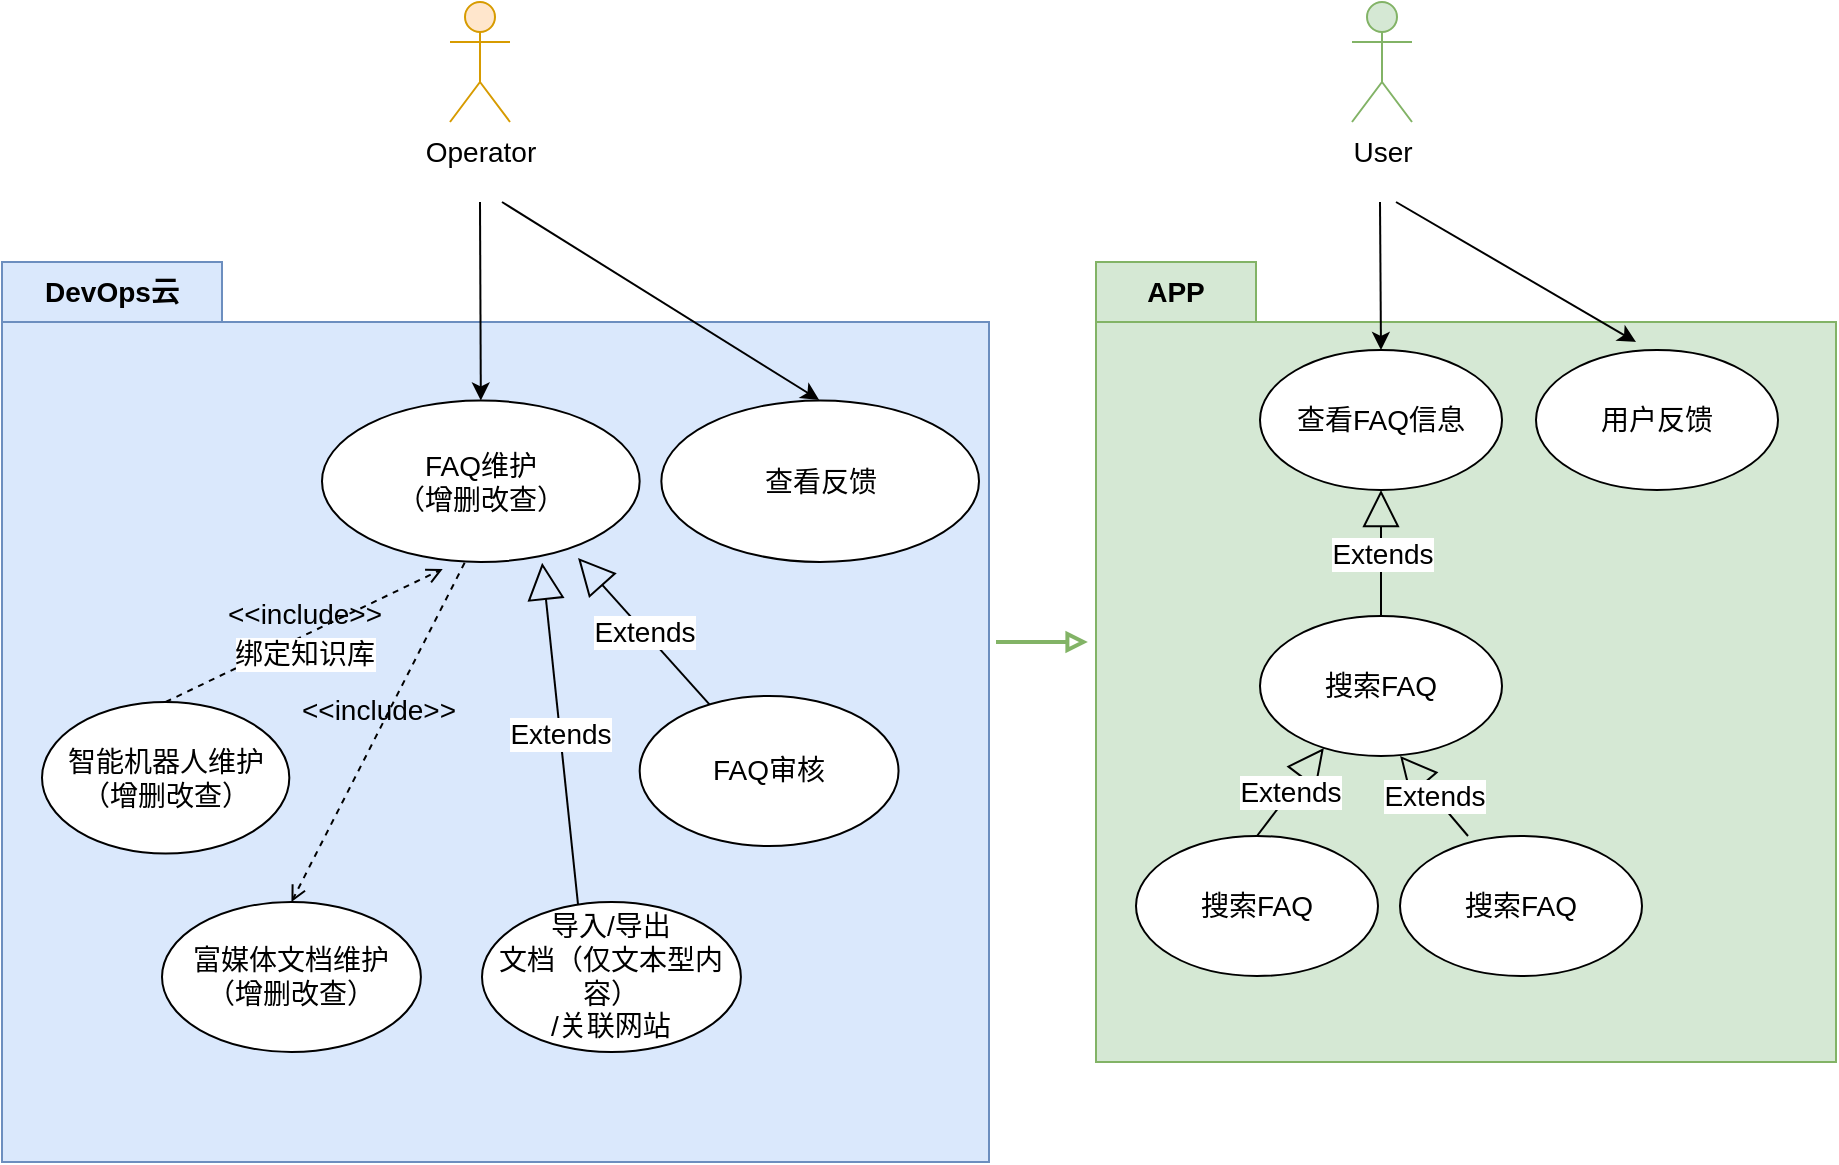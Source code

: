 <mxfile version="24.0.7" type="github">
  <diagram name="第 1 页" id="6x4LvMagdbzSouyHg_lp">
    <mxGraphModel dx="1773" dy="613" grid="1" gridSize="10" guides="1" tooltips="1" connect="1" arrows="1" fold="1" page="1" pageScale="1" pageWidth="827" pageHeight="1169" math="0" shadow="0">
      <root>
        <mxCell id="0" />
        <mxCell id="1" parent="0" />
        <mxCell id="KTRBiwCCIsHWIs7wHr18-67" value="" style="shape=folder;fontStyle=1;tabWidth=80;tabHeight=30;tabPosition=left;html=1;boundedLbl=1;whiteSpace=wrap;fontSize=14;fillColor=#d5e8d4;strokeColor=#82b366;" parent="1" vertex="1">
          <mxGeometry x="420" y="330" width="370" height="400" as="geometry" />
        </mxCell>
        <mxCell id="KTRBiwCCIsHWIs7wHr18-30" value="DevOps云" style="shape=folder;fontStyle=1;tabWidth=110;tabHeight=30;tabPosition=left;html=1;boundedLbl=1;labelInHeader=1;container=1;collapsible=0;whiteSpace=wrap;fontSize=14;fillColor=#dae8fc;strokeColor=#6c8ebf;" parent="1" vertex="1">
          <mxGeometry x="-127" y="330" width="493.5" height="450" as="geometry" />
        </mxCell>
        <mxCell id="KTRBiwCCIsHWIs7wHr18-31" value="" style="html=1;strokeColor=none;resizeWidth=1;resizeHeight=1;fillColor=none;part=1;connectable=0;allowArrows=0;deletable=0;whiteSpace=wrap;fontSize=14;" parent="KTRBiwCCIsHWIs7wHr18-30" vertex="1">
          <mxGeometry width="460.0" height="315" relative="1" as="geometry">
            <mxPoint y="30" as="offset" />
          </mxGeometry>
        </mxCell>
        <mxCell id="KTRBiwCCIsHWIs7wHr18-38" value="智能机器人维护&lt;div style=&quot;font-size: 14px;&quot;&gt;（增删改查）&lt;/div&gt;" style="ellipse;whiteSpace=wrap;html=1;fontSize=14;" parent="KTRBiwCCIsHWIs7wHr18-30" vertex="1">
          <mxGeometry x="20" y="220" width="123.66" height="75.77" as="geometry" />
        </mxCell>
        <mxCell id="KTRBiwCCIsHWIs7wHr18-16" value="FAQ维护&lt;div style=&quot;font-size: 14px;&quot;&gt;（增删改查）&lt;/div&gt;" style="ellipse;whiteSpace=wrap;html=1;fontSize=14;" parent="KTRBiwCCIsHWIs7wHr18-30" vertex="1">
          <mxGeometry x="160" y="69.23" width="158.83" height="80.77" as="geometry" />
        </mxCell>
        <mxCell id="KTRBiwCCIsHWIs7wHr18-42" value="&amp;lt;&amp;lt;include&amp;gt;&amp;gt;" style="html=1;verticalAlign=bottom;labelBackgroundColor=none;endArrow=open;endFill=0;dashed=1;rounded=0;entryX=0.38;entryY=1.043;entryDx=0;entryDy=0;entryPerimeter=0;exitX=0.5;exitY=0;exitDx=0;exitDy=0;fontSize=14;" parent="KTRBiwCCIsHWIs7wHr18-30" source="KTRBiwCCIsHWIs7wHr18-38" target="KTRBiwCCIsHWIs7wHr18-16" edge="1">
          <mxGeometry width="160" relative="1" as="geometry">
            <mxPoint y="259.615" as="sourcePoint" />
            <mxPoint x="253.793" y="259.615" as="targetPoint" />
          </mxGeometry>
        </mxCell>
        <mxCell id="KTRBiwCCIsHWIs7wHr18-43" value="绑定知识库" style="edgeLabel;html=1;align=center;verticalAlign=middle;resizable=0;points=[];fontSize=14;" parent="KTRBiwCCIsHWIs7wHr18-42" vertex="1" connectable="0">
          <mxGeometry x="0.092" y="-3" relative="1" as="geometry">
            <mxPoint x="-8" y="9" as="offset" />
          </mxGeometry>
        </mxCell>
        <mxCell id="KTRBiwCCIsHWIs7wHr18-18" value="富媒体文档维护&lt;div style=&quot;font-size: 14px;&quot;&gt;（增删改查）&lt;/div&gt;" style="ellipse;whiteSpace=wrap;html=1;fontSize=14;" parent="KTRBiwCCIsHWIs7wHr18-30" vertex="1">
          <mxGeometry x="80.002" y="319.999" width="129.442" height="75" as="geometry" />
        </mxCell>
        <mxCell id="KTRBiwCCIsHWIs7wHr18-44" value="导入/导出&lt;div style=&quot;font-size: 14px;&quot;&gt;文档（仅文本型内容）&lt;div style=&quot;font-size: 14px;&quot;&gt;/关联网站&lt;/div&gt;&lt;/div&gt;" style="ellipse;whiteSpace=wrap;html=1;fontSize=14;" parent="KTRBiwCCIsHWIs7wHr18-30" vertex="1">
          <mxGeometry x="240.002" y="319.999" width="129.442" height="75" as="geometry" />
        </mxCell>
        <mxCell id="KTRBiwCCIsHWIs7wHr18-45" value="Extends" style="endArrow=block;endSize=16;endFill=0;html=1;rounded=0;entryX=0.693;entryY=1.005;entryDx=0;entryDy=0;exitX=0.371;exitY=0.018;exitDx=0;exitDy=0;entryPerimeter=0;exitPerimeter=0;fontSize=14;" parent="KTRBiwCCIsHWIs7wHr18-30" source="KTRBiwCCIsHWIs7wHr18-44" target="KTRBiwCCIsHWIs7wHr18-16" edge="1">
          <mxGeometry width="160" relative="1" as="geometry">
            <mxPoint x="377.14" y="265" as="sourcePoint" />
            <mxPoint x="370.14" y="190" as="targetPoint" />
          </mxGeometry>
        </mxCell>
        <mxCell id="KTRBiwCCIsHWIs7wHr18-46" value="&amp;lt;&amp;lt;include&amp;gt;&amp;gt;" style="html=1;verticalAlign=bottom;labelBackgroundColor=none;endArrow=open;endFill=0;dashed=1;rounded=0;exitX=0.449;exitY=1.005;exitDx=0;exitDy=0;entryX=0.5;entryY=0;entryDx=0;entryDy=0;exitPerimeter=0;fontSize=14;" parent="KTRBiwCCIsHWIs7wHr18-30" source="KTRBiwCCIsHWIs7wHr18-16" target="KTRBiwCCIsHWIs7wHr18-18" edge="1">
          <mxGeometry width="160" relative="1" as="geometry">
            <mxPoint x="260.94" y="179.8" as="sourcePoint" />
            <mxPoint x="100.001" y="340.39" as="targetPoint" />
          </mxGeometry>
        </mxCell>
        <mxCell id="KTRBiwCCIsHWIs7wHr18-53" value="FAQ审核" style="ellipse;whiteSpace=wrap;html=1;fontSize=14;" parent="KTRBiwCCIsHWIs7wHr18-30" vertex="1">
          <mxGeometry x="318.832" y="216.999" width="129.442" height="75" as="geometry" />
        </mxCell>
        <mxCell id="KTRBiwCCIsHWIs7wHr18-54" value="Extends" style="endArrow=block;endSize=16;endFill=0;html=1;rounded=0;entryX=0.806;entryY=0.975;entryDx=0;entryDy=0;entryPerimeter=0;fontSize=14;" parent="KTRBiwCCIsHWIs7wHr18-30" source="KTRBiwCCIsHWIs7wHr18-53" target="KTRBiwCCIsHWIs7wHr18-16" edge="1">
          <mxGeometry width="160" relative="1" as="geometry">
            <mxPoint x="347.93" y="295.42" as="sourcePoint" />
            <mxPoint x="329.93" y="124.42" as="targetPoint" />
          </mxGeometry>
        </mxCell>
        <mxCell id="UmQ7iVuRs1jFdSwfaIHv-1" value="查看反馈" style="ellipse;whiteSpace=wrap;html=1;fontSize=14;" vertex="1" parent="KTRBiwCCIsHWIs7wHr18-30">
          <mxGeometry x="329.67" y="69.23" width="158.83" height="80.77" as="geometry" />
        </mxCell>
        <mxCell id="UmQ7iVuRs1jFdSwfaIHv-2" value="" style="endArrow=classic;html=1;rounded=0;entryX=0.5;entryY=0;entryDx=0;entryDy=0;fontSize=14;" edge="1" parent="KTRBiwCCIsHWIs7wHr18-30">
          <mxGeometry width="50" height="50" relative="1" as="geometry">
            <mxPoint x="250" y="-30" as="sourcePoint" />
            <mxPoint x="408.59" y="69" as="targetPoint" />
          </mxGeometry>
        </mxCell>
        <mxCell id="KTRBiwCCIsHWIs7wHr18-1" value="Operator" style="shape=umlActor;verticalLabelPosition=bottom;verticalAlign=top;html=1;outlineConnect=0;fontSize=14;fillColor=#ffe6cc;strokeColor=#d79b00;" parent="1" vertex="1">
          <mxGeometry x="97" y="200" width="30" height="60" as="geometry" />
        </mxCell>
        <mxCell id="KTRBiwCCIsHWIs7wHr18-20" value="" style="endArrow=classic;html=1;rounded=0;entryX=0.5;entryY=0;entryDx=0;entryDy=0;fontSize=14;" parent="1" target="KTRBiwCCIsHWIs7wHr18-16" edge="1">
          <mxGeometry width="50" height="50" relative="1" as="geometry">
            <mxPoint x="112" y="300" as="sourcePoint" />
            <mxPoint x="113" y="350" as="targetPoint" />
          </mxGeometry>
        </mxCell>
        <mxCell id="KTRBiwCCIsHWIs7wHr18-21" value="User" style="shape=umlActor;verticalLabelPosition=bottom;verticalAlign=top;html=1;outlineConnect=0;fontSize=14;fillColor=#d5e8d4;strokeColor=#82b366;" parent="1" vertex="1">
          <mxGeometry x="548" y="200" width="30" height="60" as="geometry" />
        </mxCell>
        <mxCell id="KTRBiwCCIsHWIs7wHr18-22" value="查看FAQ信息" style="ellipse;whiteSpace=wrap;html=1;fontSize=14;" parent="1" vertex="1">
          <mxGeometry x="502" y="374" width="121" height="70" as="geometry" />
        </mxCell>
        <mxCell id="KTRBiwCCIsHWIs7wHr18-23" value="搜索FAQ" style="ellipse;whiteSpace=wrap;html=1;fontSize=14;" parent="1" vertex="1">
          <mxGeometry x="502" y="507" width="121" height="70" as="geometry" />
        </mxCell>
        <mxCell id="KTRBiwCCIsHWIs7wHr18-24" value="Extends" style="endArrow=block;endSize=16;endFill=0;html=1;rounded=0;entryX=0.5;entryY=1;entryDx=0;entryDy=0;exitX=0.5;exitY=0;exitDx=0;exitDy=0;fontSize=14;" parent="1" source="KTRBiwCCIsHWIs7wHr18-23" target="KTRBiwCCIsHWIs7wHr18-22" edge="1">
          <mxGeometry width="160" relative="1" as="geometry">
            <mxPoint x="642" y="460" as="sourcePoint" />
            <mxPoint x="802" y="460" as="targetPoint" />
          </mxGeometry>
        </mxCell>
        <mxCell id="KTRBiwCCIsHWIs7wHr18-25" value="" style="endArrow=classic;html=1;rounded=0;entryX=0.5;entryY=0;entryDx=0;entryDy=0;fontSize=14;" parent="1" target="KTRBiwCCIsHWIs7wHr18-22" edge="1">
          <mxGeometry width="50" height="50" relative="1" as="geometry">
            <mxPoint x="562" y="300" as="sourcePoint" />
            <mxPoint x="562" y="350" as="targetPoint" />
          </mxGeometry>
        </mxCell>
        <mxCell id="KTRBiwCCIsHWIs7wHr18-28" value="用户反馈" style="ellipse;whiteSpace=wrap;html=1;fontSize=14;" parent="1" vertex="1">
          <mxGeometry x="640" y="374" width="121" height="70" as="geometry" />
        </mxCell>
        <mxCell id="KTRBiwCCIsHWIs7wHr18-48" value="搜索FAQ" style="ellipse;whiteSpace=wrap;html=1;fontSize=14;" parent="1" vertex="1">
          <mxGeometry x="440" y="617" width="121" height="70" as="geometry" />
        </mxCell>
        <mxCell id="KTRBiwCCIsHWIs7wHr18-49" value="搜索FAQ" style="ellipse;whiteSpace=wrap;html=1;fontSize=14;" parent="1" vertex="1">
          <mxGeometry x="572" y="617" width="121" height="70" as="geometry" />
        </mxCell>
        <mxCell id="KTRBiwCCIsHWIs7wHr18-50" value="Extends" style="endArrow=block;endSize=16;endFill=0;html=1;rounded=0;exitX=0.5;exitY=0;exitDx=0;exitDy=0;fontSize=14;entryX=0.264;entryY=0.943;entryDx=0;entryDy=0;entryPerimeter=0;" parent="1" source="KTRBiwCCIsHWIs7wHr18-48" target="KTRBiwCCIsHWIs7wHr18-23" edge="1">
          <mxGeometry width="160" relative="1" as="geometry">
            <mxPoint x="510.5" y="600" as="sourcePoint" />
            <mxPoint x="550" y="560" as="targetPoint" />
          </mxGeometry>
        </mxCell>
        <mxCell id="KTRBiwCCIsHWIs7wHr18-51" value="Extends" style="endArrow=block;endSize=16;endFill=0;html=1;rounded=0;entryX=0.579;entryY=1;entryDx=0;entryDy=0;exitX=0.281;exitY=0;exitDx=0;exitDy=0;entryPerimeter=0;exitPerimeter=0;fontSize=14;" parent="1" source="KTRBiwCCIsHWIs7wHr18-49" target="KTRBiwCCIsHWIs7wHr18-23" edge="1">
          <mxGeometry width="160" relative="1" as="geometry">
            <mxPoint x="660" y="600" as="sourcePoint" />
            <mxPoint x="701.5" y="563" as="targetPoint" />
          </mxGeometry>
        </mxCell>
        <mxCell id="KTRBiwCCIsHWIs7wHr18-52" value="" style="endArrow=classic;html=1;rounded=0;fontSize=14;" parent="1" edge="1">
          <mxGeometry width="50" height="50" relative="1" as="geometry">
            <mxPoint x="570" y="300" as="sourcePoint" />
            <mxPoint x="690" y="370" as="targetPoint" />
          </mxGeometry>
        </mxCell>
        <mxCell id="KTRBiwCCIsHWIs7wHr18-69" value="APP" style="text;html=1;align=center;verticalAlign=middle;whiteSpace=wrap;rounded=0;fontSize=14;fontStyle=1" parent="1" vertex="1">
          <mxGeometry x="430" y="330" width="60" height="30" as="geometry" />
        </mxCell>
        <mxCell id="KTRBiwCCIsHWIs7wHr18-70" value="" style="endArrow=block;html=1;rounded=0;labelBackgroundColor=default;endFill=0;fillColor=#d5e8d4;strokeColor=#82b366;strokeWidth=2;entryX=-0.011;entryY=0.475;entryDx=0;entryDy=0;entryPerimeter=0;" parent="1" target="KTRBiwCCIsHWIs7wHr18-67" edge="1">
          <mxGeometry width="50" height="50" relative="1" as="geometry">
            <mxPoint x="370" y="520" as="sourcePoint" />
            <mxPoint x="410" y="540" as="targetPoint" />
          </mxGeometry>
        </mxCell>
      </root>
    </mxGraphModel>
  </diagram>
</mxfile>
